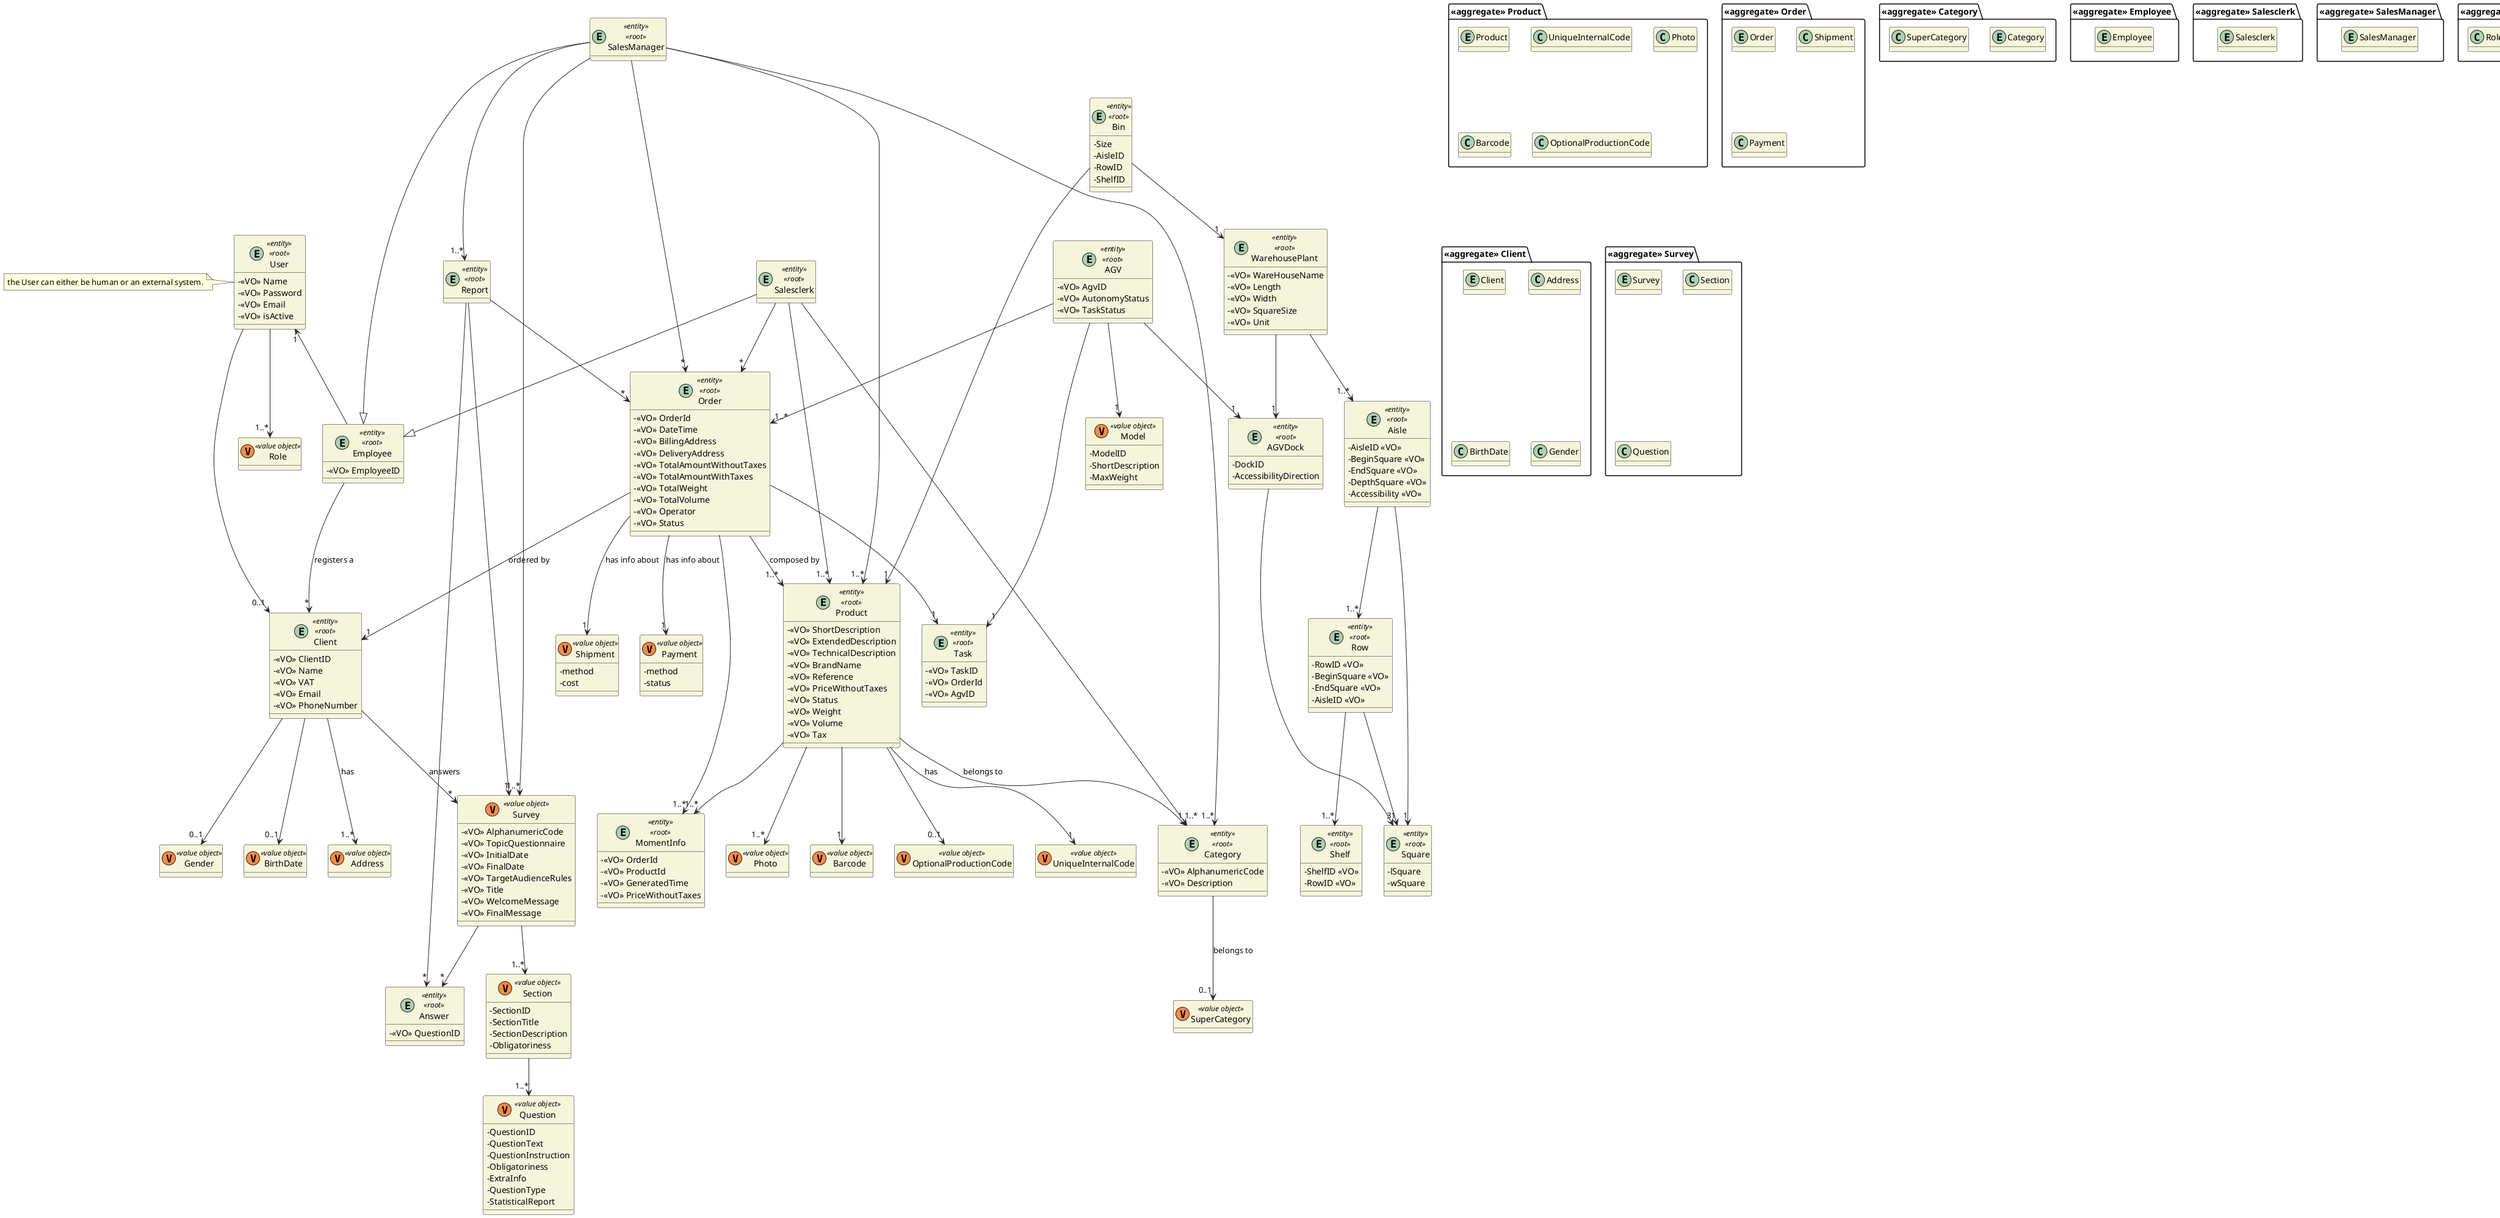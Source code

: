 @startuml

skinparam classAttributeIconSize 0
hide empty attributes
skinparam classBackgroundColor beige
skinparam ArrowColor #222222

/'Value Objects represented by C'/
/'class UniqueInternalCode <<value object >>
class Photo <<value object >>'/

package "<<aggregate>> Product" {
    entity Product
    class UniqueInternalCode
    class Photo
    class Barcode
    class OptionalProductionCode
}

package "<<aggregate>> Category" {
    entity Category
    class SuperCategory
}

package "<<aggregate>> Order" {
    entity Order
    class Shipment
    class Payment
}

package "<<aggregate>> Client" {
    entity Client
    class Address
    class BirthDate
    class Gender
}

package "<<aggregate>> Survey" {
    entity Survey
    class Section
    class Question
}

package "<<aggregate>> Employee" {
    entity Employee
}

package "<<aggregate>> Salesclerk" {
    entity Salesclerk
}

package "<<aggregate>> SalesManager" {
    entity SalesManager
}

package "<<aggregate>> User" {
    entity User
    class Role
}

package "<<aggregate>> AGV" {
    entity AGV
    /'class AGVPosition'/
    class Model
}

package "<<aggregate>> Report" {
    entity Report
}

package "<<aggragte>> Task" {
    entity Task
}

package "<<aggregate>> MomentInfo" {
    entity MomentInfo
}

package "<<aggregate>> Answer" {
    entity Answer
}

package "<<aggregate>> WarehousePlant" {
    entity WarehousePlant
}

package "<<aggregate>> Aisle" {
    entity Aisle
}

package "<<aggregate>> Row" {
    entity Row
}

package "<<aggregate>> Shelf" {
    entity Shelf
}

package "<<aggregate>> Square" {
    entity Square
}

package "<<aggregate>> AGVDock" {
    entity AGVDock
}

/'package "<<aggregate>> Tax" {
    entity Tax
}'/

package "<<aggregate>> Bin" {
    entity Bin
}

entity Product <<entity>> <<root>> {
    -<<VO>> ShortDescription
    -<<VO>> ExtendedDescription
    -<<VO>> TechnicalDescription
    -<<VO>> BrandName
    -<<VO>> Reference
    -<<VO>> PriceWithoutTaxes
    -<<VO>> Status /'Available, Temporarily Unavailable, Unavailable'/
    -<<VO>> Weight
    -<<VO>> Volume
    -<<VO>> Tax
}

class UniqueInternalCode <<(V,#FF8B40) value object>>
class Photo <<(V,#FF8B40) value object>>
class Barcode <<(V,#FF8B40) value object>>
class OptionalProductionCode <<(V,#FF8B40) value object>>


entity Category <<entity>> <<root>> {
    -<<VO>> AlphanumericCode
    -<<VO>> Description
}

class SuperCategory <<(V,#FF8B40) value object>>


entity Order <<entity>> <<root>> {
    -<<VO>> OrderId /'automatically generated'/
    -<<VO>> DateTime /'automatically generated na hora do registo do sistema'/
    -<<VO>> BillingAddress
    -<<VO>> DeliveryAddress
    -<<VO>> TotalAmountWithoutTaxes
    -<<VO>> TotalAmountWithTaxes
    -<<VO>> TotalWeight
    -<<VO>> TotalVolume
    -<<VO>> Operator
    -<<VO>> Status /'(CONFIRM WITH CLIENT: registered, payment pending, being prepared on the warehouse, dispatched, delivered by carrier, received by customer)'/
}

/'Representa-se atributos de value objects?'/
class Shipment <<(V,#FF8B40) value object>> {
    -method
    -cost
}

class Payment <<(V,#FF8B40) value object>> {
    -method
    -status
}

entity Client <<entity>> <<root>> {
    - <<VO>> ClientID
    - <<VO>> Name
    - <<VO>> VAT
    - <<VO>> Email
    - <<VO>> PhoneNumber
    /'- <<VO>> BirthDate'/ /'optional'/
    /'- <<VO>> Gender'/ /'optional'/
}

class BirthDate <<(V,#FF8B40) value object>> {}
class Gender <<(V,#FF8B40) value object>> {}


entity Employee <<entity>> <<root>> {
    - <<VO>> EmployeeID
}

entity Salesclerk <<entity>> <<root>> {

}

entity SalesManager <<entity>> <<root>> {

}

entity User <<entity>> <<root>> {
    - <<VO>> Name
    - <<VO>> Password
    - <<VO>> Email
    - <<VO>> isActive
}

entity User
note left: the User can either be human or an external system.

entity Survey <<(V,#FF8B40) value object>> {
    - <<VO>> AlphanumericCode
    - <<VO>> TopicQuestionnaire
    - <<VO>> InitialDate
    - <<VO>> FinalDate
    - <<VO>> TargetAudienceRules
    - <<VO>> Title
    - <<VO>> WelcomeMessage
    - <<VO>> FinalMessage
}

entity AGV <<entity>> <<root>> {
    - <<VO>> AgvID
    - <<VO>> AutonomyStatus /' number of hours left until it runs out of battery '/
    - <<VO>> TaskStatus /' free charging or occupied '/
}

entity Report <<entity>> <<root>> {

}

entity Task <<entity>> <<root>>{
    - <<VO>> TaskID
    - <<VO>> OrderId
    - <<VO>> AgvID
}

entity MomentInfo <<entity>> <<root>> {
    - <<VO>> OrderId
    - <<VO>> ProductId
    - <<VO>> GeneratedTime
    - <<VO>> PriceWithoutTaxes

    /'- <<VO>> Weight'/
}

entity Answer <<entity>> <<root>> {
    - <<VO>> QuestionID
  /'- <<VO>> resposta tipo?'/
}

class Model <<(V,#FF8B40) value object>> {
    - ModelID
    - ShortDescription
    - MaxWeight
}

entity AGVDock <<entity>> <<root>> {
    - DockID
    - AccessibilityDirection
}

/'class AGVPosition <<(V,#FF8B40) value object>> {

}'/

entity Square <<entity>> <<root>> {
    - lSquare
    - wSquare
}

entity Bin <<entity>> <<root>> {
    - Size
    - AisleID
    - RowID
    - ShelfID
}

class Section <<(V,#FF8B40) value object>> {
    - SectionID
    - SectionTitle
    - SectionDescription
    - Obligatoriness
}

class Question <<(V,#FF8B40) value object>> {
    - QuestionID
    - QuestionText
    - QuestionInstruction /' optional '/
    - Obligatoriness
    - ExtraInfo /' optional '/
    - QuestionType /' (free text, multiple choices, multiple choice with input  value, ordering/ranking choices, single choice, singe choice with input value,   numeric, sorting options, scaling options) '/
    - StatisticalReport
}

entity WarehousePlant <<entity>> <<root>> {
    - <<VO>> WareHouseName
    - <<VO>> Length
    - <<VO>> Width
    - <<VO>> SquareSize
    - <<VO>> Unit
}

entity Aisle <<entity>> <<root>> {
    - AisleID <<VO>>
    - BeginSquare <<VO>>
    - EndSquare <<VO>>
    - DepthSquare <<VO>>
    - Accessibility <<VO>>
}

entity Row <<entity>> <<root>> {
    - RowID <<VO>>
    - BeginSquare <<VO>>
    - EndSquare <<VO>>
    - AisleID <<VO>>
}

entity Shelf <<entity>> <<root>> {
    - ShelfID <<VO>>
    - RowID <<VO>>
}

/' class Warehouse <<(V,#FF8B40) value object>> {
    - WarehousePlant <<VO>>
    - Status <<VO>>
    - Description <<VO>>
    - WarehouseLength <<VO>>
    - WarehouseWidth <<VO>>
}

class Corridor <<(V,#FF8B40) value object>> {
    - CorridorID <<VO>>
    - BeginSquare <<VO>>
    - EndSquare <<VO>>
    - DepthSquare <<VO>>
    - AccessibilityDirection <<VO>>
}

class StorageArea <<(V,#FF8B40) value object>> {
    - StorageAreaID <<VO>>
} '/

class Address <<(V,#FF8B40) value object>> {

}

class Role <<(V,#FF8B40) value object>> {

}

/' class TaxService <<(S, orchid) value object>> {

} '/

Product --> "1" UniqueInternalCode : has
Product --> "1..*" Photo
Product --> "1" Barcode
Product --> "0..1" OptionalProductionCode
Product --> "1" Category : belongs to

Category --> "0..1" SuperCategory : belongs to

Order --> "1" Client : ordered by
Order --> "1..*" Product : composed by
Order --> "1" Shipment : has info about
Order --> "1" Payment : has info about

Client --> "1..*" Address : has
Client --> "*" Survey: answers
Client --> "0..1" BirthDate
Client --> "0..1" Gender

Employee --> "*" Client : registers a
/'Salesclerk --> "*" Client'/
Salesclerk --> "*" Order
Salesclerk --|> Employee
Salesclerk --> "1..*" Product
Salesclerk --> "1..*" Category

/'SalesManager --> "*" Client'/
SalesManager --> "*" Order
SalesManager -|> Employee
SalesManager --> "1..*" Product
SalesManager --> "1..*" Category
SalesManager --> "1..*" Survey
SalesManager ---> "1..*" Report

User --> "1..*" Role
User "1" <-- Employee
User --> "0..1" Client

WarehousePlant --> "1..*" Aisle
Aisle --> "1..*" Row
Aisle --> "1" Square
Row --> "1..*" Shelf
Row --> "1" Square
WarehousePlant --> "1" AGVDock
/'StorageArea --> "1" Row
StorageArea --> "1" Shelf
StorageArea --> "1..*" Bin '/

Bin --> "1" Product
/'Product --> "1" Tax'/

Bin --> "1" WarehousePlant

AGV --> "1" Model


AGV --> "1..*" Order
/'AGV --> "1" AGVPosition'/
AGV --> "1" AGVDock

AGVDock --> "3" Square

/'AGVPosition --> "1" Square'/

Report --> "1" Survey
Report --> "*" Order

Survey --> "1..*" Section

Section --> "1..*" Question

Order --> "1" Task
AGV --> "1" Task

Product --> "1..*" MomentInfo
Order --> "1..*" MomentInfo

Survey --> "*" Answer
Report --> "*" Answer

/' TaxService ..> Tax '/

@enduml